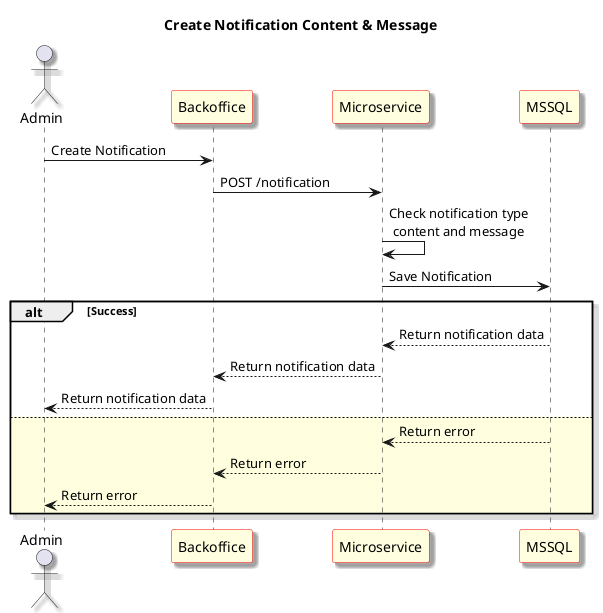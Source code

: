 @startuml Create Notification Content & Message
skinparam shadowing true
skinparam sequence {
	ParticipantBackgroundColor LightYellow
	ParticipantBorderColor red
}
Title: Create Notification Content & Message
actor "Admin" as User1
participant "Backoffice" as Frontend
participant "Microservice" as Microservice
participant "MSSQL" as Database

User1 -> Frontend: Create Notification

Frontend -> Microservice: POST /notification

Microservice -> Microservice: Check notification type \n content and message

Microservice -> Database: Save Notification

alt Success

Database --> Microservice: Return notification data

Microservice --> Frontend: Return notification data

Frontend --> User1: Return notification data

else #LightYellow

Database --> Microservice: Return error

Microservice --> Frontend: Return error

Frontend --> User1: Return error

end

@enduml